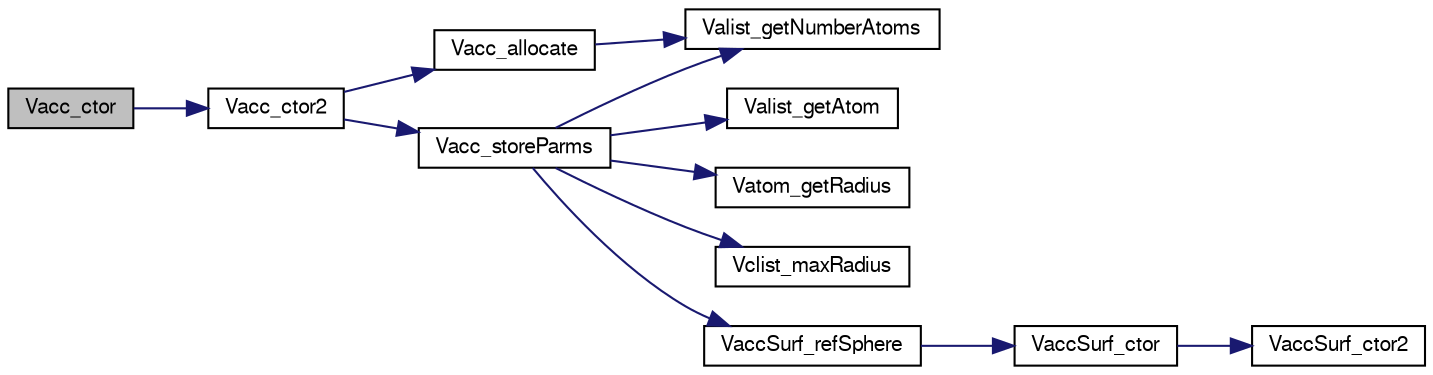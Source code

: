 digraph "Vacc_ctor"
{
  edge [fontname="FreeSans",fontsize="10",labelfontname="FreeSans",labelfontsize="10"];
  node [fontname="FreeSans",fontsize="10",shape=record];
  rankdir="LR";
  Node1 [label="Vacc_ctor",height=0.2,width=0.4,color="black", fillcolor="grey75", style="filled" fontcolor="black"];
  Node1 -> Node2 [color="midnightblue",fontsize="10",style="solid",fontname="FreeSans"];
  Node2 [label="Vacc_ctor2",height=0.2,width=0.4,color="black", fillcolor="white", style="filled",URL="$group___vacc.html#ga04c21186f33179193e153b82d9c1daf8",tooltip="FORTRAN stub to construct the accessibility object."];
  Node2 -> Node3 [color="midnightblue",fontsize="10",style="solid",fontname="FreeSans"];
  Node3 [label="Vacc_storeParms",height=0.2,width=0.4,color="black", fillcolor="white", style="filled",URL="$vacc_8c.html#a43a99ef46d09254c73e3edf1ed1a3e3d"];
  Node3 -> Node4 [color="midnightblue",fontsize="10",style="solid",fontname="FreeSans"];
  Node4 [label="Valist_getNumberAtoms",height=0.2,width=0.4,color="black", fillcolor="white", style="filled",URL="$group___valist.html#gaff55ce9b8624255736b0ccf62030f230",tooltip="Get number of atoms in the list."];
  Node3 -> Node5 [color="midnightblue",fontsize="10",style="solid",fontname="FreeSans"];
  Node5 [label="Valist_getAtom",height=0.2,width=0.4,color="black", fillcolor="white", style="filled",URL="$group___valist.html#gaf9175f6b6d2c33ad79bd525fc9e0e043",tooltip="Get pointer to particular atom in list."];
  Node3 -> Node6 [color="midnightblue",fontsize="10",style="solid",fontname="FreeSans"];
  Node6 [label="Vatom_getRadius",height=0.2,width=0.4,color="black", fillcolor="white", style="filled",URL="$group___vatom.html#ga9739f811224b6e7219cf6e21e0b4d9b4",tooltip="Get atomic position."];
  Node3 -> Node7 [color="midnightblue",fontsize="10",style="solid",fontname="FreeSans"];
  Node7 [label="Vclist_maxRadius",height=0.2,width=0.4,color="black", fillcolor="white", style="filled",URL="$group___vclist.html#gac90480afcf0e082a4b7bf755cb15d360",tooltip="Get the max probe radius value (in A) the cell list was constructed with."];
  Node3 -> Node8 [color="midnightblue",fontsize="10",style="solid",fontname="FreeSans"];
  Node8 [label="VaccSurf_refSphere",height=0.2,width=0.4,color="black", fillcolor="white", style="filled",URL="$group___vacc.html#ga5ad531a9888c379174d46e1b8e022ced",tooltip="Set up an array of points for a reference sphere of unit radius."];
  Node8 -> Node9 [color="midnightblue",fontsize="10",style="solid",fontname="FreeSans"];
  Node9 [label="VaccSurf_ctor",height=0.2,width=0.4,color="black", fillcolor="white", style="filled",URL="$group___vacc.html#ga4a6d9195773fa7de0e8971ae9ef4c185",tooltip="Allocate and construct the surface object; do not assign surface points to positions."];
  Node9 -> Node10 [color="midnightblue",fontsize="10",style="solid",fontname="FreeSans"];
  Node10 [label="VaccSurf_ctor2",height=0.2,width=0.4,color="black", fillcolor="white", style="filled",URL="$group___vacc.html#gad253baa15c0da3af54e7aaf95a3cad14",tooltip="Construct the surface object using previously allocated memory; do not assign surface points to posit..."];
  Node2 -> Node11 [color="midnightblue",fontsize="10",style="solid",fontname="FreeSans"];
  Node11 [label="Vacc_allocate",height=0.2,width=0.4,color="black", fillcolor="white", style="filled",URL="$vacc_8c.html#a5a4ad4553abd7aa28ddc19d8f6b05403"];
  Node11 -> Node4 [color="midnightblue",fontsize="10",style="solid",fontname="FreeSans"];
}
